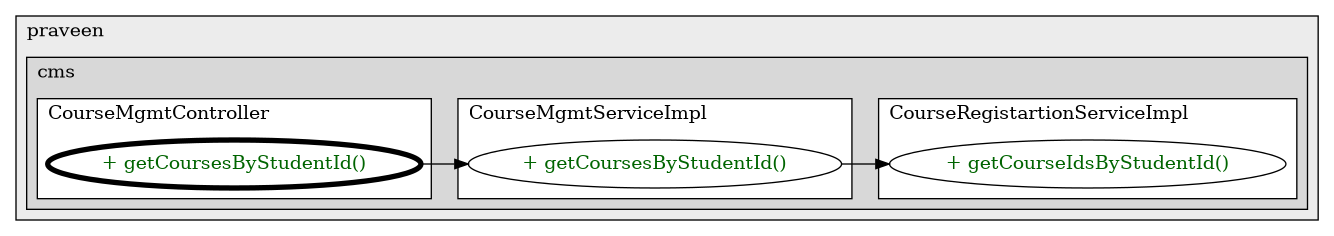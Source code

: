 @startuml

/' diagram meta data start
config=CallConfiguration;
{
  "rootMethod": "s.praveen.cms.controller.CourseMgmtController#getCoursesByStudentId(long)",
  "projectClassification": {
    "searchMode": "OpenProject", // OpenProject, AllProjects
    "includedProjects": "",
    "pathEndKeywords": "*.impl",
    "isClientPath": "",
    "isClientName": "",
    "isTestPath": "",
    "isTestName": "",
    "isMappingPath": "",
    "isMappingName": "",
    "isDataAccessPath": "",
    "isDataAccessName": "",
    "isDataStructurePath": "",
    "isDataStructureName": "",
    "isInterfaceStructuresPath": "",
    "isInterfaceStructuresName": "",
    "isEntryPointPath": "",
    "isEntryPointName": "",
    "treatFinalFieldsAsMandatory": false
  },
  "graphRestriction": {
    "classPackageExcludeFilter": "",
    "classPackageIncludeFilter": "",
    "classNameExcludeFilter": "",
    "classNameIncludeFilter": "",
    "methodNameExcludeFilter": "",
    "methodNameIncludeFilter": "",
    "removeByInheritance": "", // inheritance/annotation based filtering is done in a second step
    "removeByAnnotation": "",
    "removeByClassPackage": "", // cleanup the graph after inheritance/annotation based filtering is done
    "removeByClassName": "",
    "cutMappings": false,
    "cutEnum": true,
    "cutTests": true,
    "cutClient": true,
    "cutDataAccess": true,
    "cutInterfaceStructures": true,
    "cutDataStructures": true,
    "cutGetterAndSetter": true,
    "cutConstructors": true
  },
  "graphTraversal": {
    "forwardDepth": 3,
    "backwardDepth": 3,
    "classPackageExcludeFilter": "",
    "classPackageIncludeFilter": "",
    "classNameExcludeFilter": "",
    "classNameIncludeFilter": "",
    "methodNameExcludeFilter": "",
    "methodNameIncludeFilter": "",
    "hideMappings": false,
    "hideDataStructures": false,
    "hidePrivateMethods": true,
    "hideInterfaceCalls": true, // indirection: implementation -> interface (is hidden) -> implementation
    "onlyShowApplicationEntryPoints": false, // root node is included
    "useMethodCallsForStructureDiagram": "ForwardOnly" // ForwardOnly, BothDirections, No
  },
  "details": {
    "aggregation": "GroupByClass", // ByClass, GroupByClass, None
    "showMethodParametersTypes": false,
    "showMethodParametersNames": false,
    "showMethodReturnType": false,
    "showPackageLevels": 2,
    "showCallOrder": false,
    "edgeMode": "MethodsOnly", // TypesOnly, MethodsOnly, TypesAndMethods, MethodsAndDirectTypeUsage
    "showDetailedClassStructure": false
  },
  "rootClass": "s.praveen.cms.controller.CourseMgmtController",
  "extensionCallbackMethod": "" // qualified.class.name#methodName - signature: public static String method(String)
}
diagram meta data end '/



digraph g {
    rankdir="LR"
    splines=polyline
    

'nodes 
subgraph cluster_321882441 { 
   	label=praveen
	labeljust=l
	fillcolor="#ececec"
	style=filled
   
   subgraph cluster_1915834990 { 
   	label=cms
	labeljust=l
	fillcolor="#d8d8d8"
	style=filled
   
   subgraph cluster_1503865723 { 
   	label=CourseMgmtServiceImpl
	labeljust=l
	fillcolor=white
	style=filled
   
   CourseMgmtServiceImpl105350576XXXgetCoursesByStudentId3327612[
	label="+ getCoursesByStudentId()"
	style=filled
	fillcolor=white
	tooltip="CourseMgmtServiceImpl

&#10;  Gets courses by student id.&#10; &#10;  @param studentId the student id&#10;  @return the courses by student id&#10; "
	fontcolor=darkgreen
];
} 

subgraph cluster_189740563 { 
   	label=CourseMgmtController
	labeljust=l
	fillcolor=white
	style=filled
   
   CourseMgmtController1177992531XXXgetCoursesByStudentId3327612[
	label="+ getCoursesByStudentId()"
	style=filled
	fillcolor=white
	tooltip="CourseMgmtController

&#10;  Gets courses by student id.&#10; &#10;  @param studentId the student id&#10;  @return the courses by student id&#10; "
	penwidth=4
	fontcolor=darkgreen
];
} 

subgraph cluster_195806399 { 
   	label=CourseRegistartionServiceImpl
	labeljust=l
	fillcolor=white
	style=filled
   
   CourseRegistartionServiceImpl105350576XXXgetCourseIdsByStudentId3327612[
	label="+ getCourseIdsByStudentId()"
	style=filled
	fillcolor=white
	tooltip="CourseRegistartionServiceImpl

&#10;  Gets course ids by student id.&#10; &#10;  @param studentId the student id&#10;  @return the course ids by student id&#10; "
	fontcolor=darkgreen
];
} 
} 
} 

'edges    
CourseMgmtController1177992531XXXgetCoursesByStudentId3327612 -> CourseMgmtServiceImpl105350576XXXgetCoursesByStudentId3327612;
CourseMgmtServiceImpl105350576XXXgetCoursesByStudentId3327612 -> CourseRegistartionServiceImpl105350576XXXgetCourseIdsByStudentId3327612;
    
}
@enduml